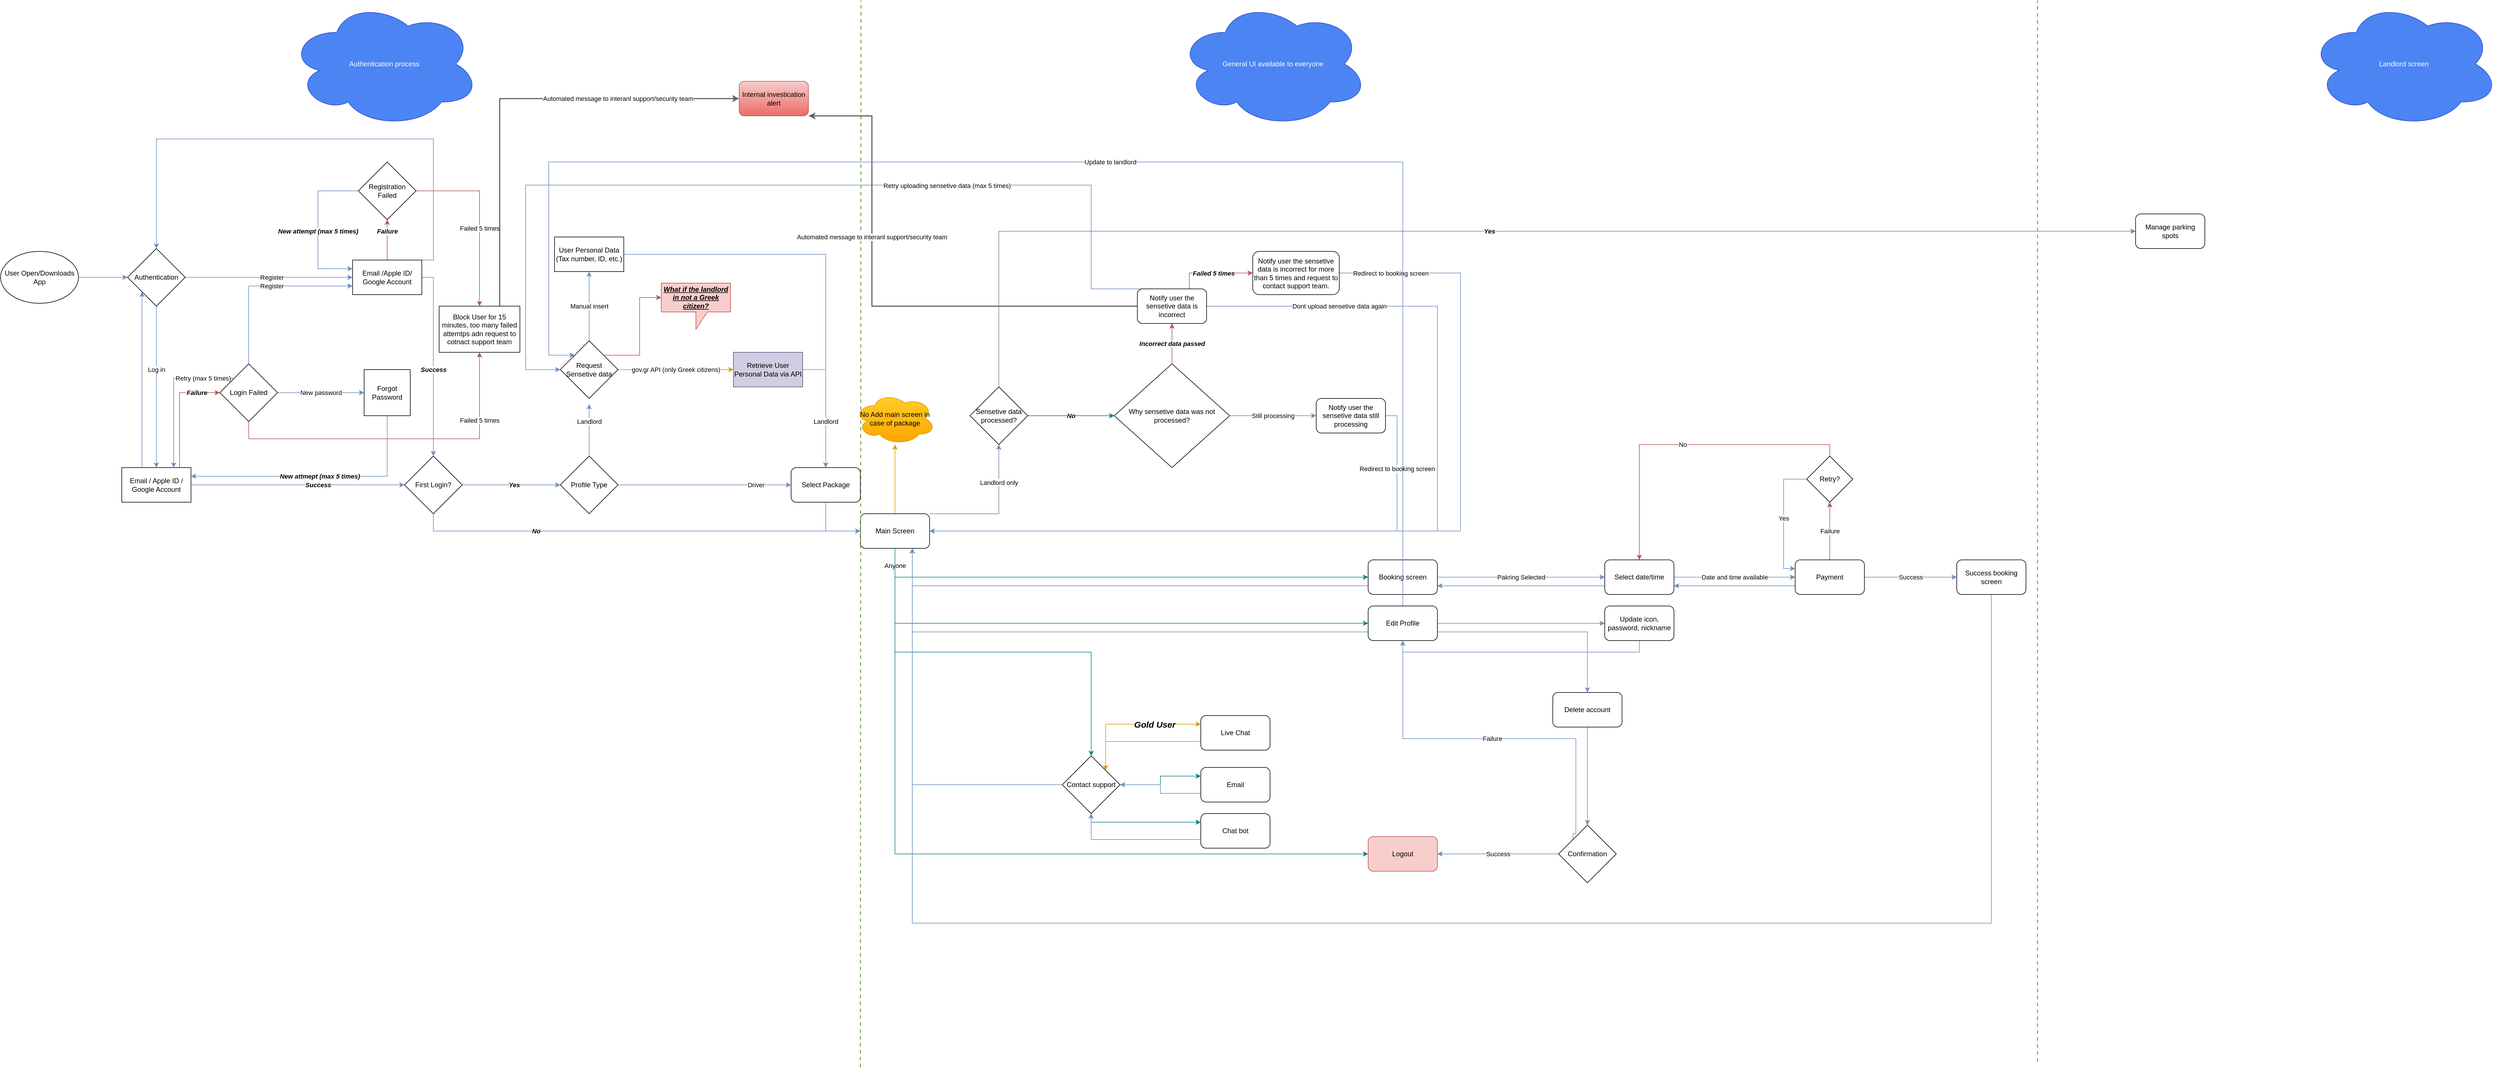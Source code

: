 <mxfile version="22.1.11" type="github">
  <diagram name="Page-1" id="9bJNxkyMOJ93Q6BxH3WJ">
    <mxGraphModel dx="3771" dy="3173" grid="1" gridSize="10" guides="1" tooltips="1" connect="1" arrows="1" fold="1" page="1" pageScale="1" pageWidth="850" pageHeight="1100" math="0" shadow="0">
      <root>
        <mxCell id="0" />
        <mxCell id="1" parent="0" />
        <mxCell id="6mcMAS29XMhxtGxJj1oq-6" value="" style="edgeStyle=orthogonalEdgeStyle;rounded=0;orthogonalLoop=1;jettySize=auto;html=1;fillColor=#dae8fc;strokeColor=#6c8ebf;" edge="1" parent="1" source="6mcMAS29XMhxtGxJj1oq-1" target="6mcMAS29XMhxtGxJj1oq-5">
          <mxGeometry relative="1" as="geometry" />
        </mxCell>
        <mxCell id="6mcMAS29XMhxtGxJj1oq-1" value="User Open/Downloads App" style="ellipse;whiteSpace=wrap;html=1;" vertex="1" parent="1">
          <mxGeometry x="10" y="435" width="135" height="90" as="geometry" />
        </mxCell>
        <mxCell id="6mcMAS29XMhxtGxJj1oq-61" value="Landlord only" style="edgeStyle=orthogonalEdgeStyle;rounded=0;orthogonalLoop=1;jettySize=auto;html=1;exitX=1;exitY=0;exitDx=0;exitDy=0;entryX=0.5;entryY=1;entryDx=0;entryDy=0;fillColor=#e1d5e7;strokeColor=#9673a6;" edge="1" parent="1" source="6mcMAS29XMhxtGxJj1oq-3" target="6mcMAS29XMhxtGxJj1oq-62">
          <mxGeometry x="0.451" relative="1" as="geometry">
            <Array as="points">
              <mxPoint x="1740" y="890" />
            </Array>
            <mxPoint as="offset" />
          </mxGeometry>
        </mxCell>
        <mxCell id="6mcMAS29XMhxtGxJj1oq-93" style="edgeStyle=orthogonalEdgeStyle;rounded=0;orthogonalLoop=1;jettySize=auto;html=1;exitX=0.5;exitY=1;exitDx=0;exitDy=0;entryX=0;entryY=0.5;entryDx=0;entryDy=0;fillColor=#b0e3e6;strokeColor=#0e8088;" edge="1" parent="1" source="6mcMAS29XMhxtGxJj1oq-3" target="6mcMAS29XMhxtGxJj1oq-91">
          <mxGeometry relative="1" as="geometry" />
        </mxCell>
        <mxCell id="6mcMAS29XMhxtGxJj1oq-94" style="edgeStyle=orthogonalEdgeStyle;rounded=0;orthogonalLoop=1;jettySize=auto;html=1;exitX=0.5;exitY=1;exitDx=0;exitDy=0;entryX=0;entryY=0.5;entryDx=0;entryDy=0;fillColor=#b0e3e6;strokeColor=#0e8088;" edge="1" parent="1" source="6mcMAS29XMhxtGxJj1oq-3" target="6mcMAS29XMhxtGxJj1oq-90">
          <mxGeometry relative="1" as="geometry" />
        </mxCell>
        <mxCell id="6mcMAS29XMhxtGxJj1oq-95" value="Anyone" style="edgeStyle=orthogonalEdgeStyle;rounded=0;orthogonalLoop=1;jettySize=auto;html=1;exitX=0.5;exitY=1;exitDx=0;exitDy=0;entryX=0;entryY=0.5;entryDx=0;entryDy=0;fillColor=#b0e3e6;strokeColor=#0e8088;" edge="1" parent="1" source="6mcMAS29XMhxtGxJj1oq-3" target="6mcMAS29XMhxtGxJj1oq-92">
          <mxGeometry x="-0.956" relative="1" as="geometry">
            <mxPoint as="offset" />
          </mxGeometry>
        </mxCell>
        <mxCell id="6mcMAS29XMhxtGxJj1oq-131" style="edgeStyle=orthogonalEdgeStyle;rounded=0;orthogonalLoop=1;jettySize=auto;html=1;exitX=0.5;exitY=1;exitDx=0;exitDy=0;entryX=0.5;entryY=0;entryDx=0;entryDy=0;fillColor=#b0e3e6;strokeColor=#0e8088;" edge="1" parent="1" source="6mcMAS29XMhxtGxJj1oq-3" target="6mcMAS29XMhxtGxJj1oq-133">
          <mxGeometry relative="1" as="geometry">
            <mxPoint x="2240" y="1335" as="targetPoint" />
          </mxGeometry>
        </mxCell>
        <mxCell id="6mcMAS29XMhxtGxJj1oq-153" value="" style="edgeStyle=orthogonalEdgeStyle;rounded=0;orthogonalLoop=1;jettySize=auto;html=1;fillColor=#ffcd28;gradientColor=#ffa500;strokeColor=#d79b00;" edge="1" parent="1" source="6mcMAS29XMhxtGxJj1oq-3" target="6mcMAS29XMhxtGxJj1oq-152">
          <mxGeometry relative="1" as="geometry" />
        </mxCell>
        <mxCell id="6mcMAS29XMhxtGxJj1oq-3" value="Main Screen" style="rounded=1;whiteSpace=wrap;html=1;" vertex="1" parent="1">
          <mxGeometry x="1500" y="890" width="120" height="60" as="geometry" />
        </mxCell>
        <mxCell id="6mcMAS29XMhxtGxJj1oq-8" value="Register" style="edgeStyle=orthogonalEdgeStyle;rounded=0;orthogonalLoop=1;jettySize=auto;html=1;fillColor=#dae8fc;strokeColor=#6c8ebf;" edge="1" parent="1" source="6mcMAS29XMhxtGxJj1oq-5" target="6mcMAS29XMhxtGxJj1oq-7">
          <mxGeometry x="0.035" relative="1" as="geometry">
            <mxPoint as="offset" />
          </mxGeometry>
        </mxCell>
        <mxCell id="6mcMAS29XMhxtGxJj1oq-10" value="Log in" style="edgeStyle=orthogonalEdgeStyle;rounded=0;orthogonalLoop=1;jettySize=auto;html=1;fillColor=#dae8fc;strokeColor=#6c8ebf;" edge="1" parent="1" source="6mcMAS29XMhxtGxJj1oq-5" target="6mcMAS29XMhxtGxJj1oq-9">
          <mxGeometry x="-0.214" relative="1" as="geometry">
            <mxPoint as="offset" />
          </mxGeometry>
        </mxCell>
        <mxCell id="6mcMAS29XMhxtGxJj1oq-5" value="Authentication" style="rhombus;whiteSpace=wrap;html=1;" vertex="1" parent="1">
          <mxGeometry x="230" y="430" width="100" height="100" as="geometry" />
        </mxCell>
        <mxCell id="6mcMAS29XMhxtGxJj1oq-19" value="Failure" style="edgeStyle=orthogonalEdgeStyle;rounded=0;orthogonalLoop=1;jettySize=auto;html=1;fillColor=#f8cecc;strokeColor=#b85450;fontStyle=3" edge="1" parent="1" source="6mcMAS29XMhxtGxJj1oq-7" target="6mcMAS29XMhxtGxJj1oq-18">
          <mxGeometry x="0.429" relative="1" as="geometry">
            <Array as="points">
              <mxPoint x="680" y="400" />
              <mxPoint x="680" y="400" />
            </Array>
            <mxPoint as="offset" />
          </mxGeometry>
        </mxCell>
        <mxCell id="6mcMAS29XMhxtGxJj1oq-35" value="Success" style="edgeStyle=orthogonalEdgeStyle;rounded=0;orthogonalLoop=1;jettySize=auto;html=1;exitX=1;exitY=0.5;exitDx=0;exitDy=0;entryX=0.5;entryY=0;entryDx=0;entryDy=0;fillColor=#dae8fc;strokeColor=#6c8ebf;fontStyle=3" edge="1" parent="1" source="6mcMAS29XMhxtGxJj1oq-7" target="6mcMAS29XMhxtGxJj1oq-34">
          <mxGeometry x="0.091" relative="1" as="geometry">
            <mxPoint as="offset" />
          </mxGeometry>
        </mxCell>
        <mxCell id="6mcMAS29XMhxtGxJj1oq-109" style="edgeStyle=orthogonalEdgeStyle;rounded=0;orthogonalLoop=1;jettySize=auto;html=1;exitX=0;exitY=0;exitDx=0;exitDy=0;entryX=0.5;entryY=0;entryDx=0;entryDy=0;fillColor=#dae8fc;strokeColor=#6c8ebf;" edge="1" parent="1" source="6mcMAS29XMhxtGxJj1oq-7" target="6mcMAS29XMhxtGxJj1oq-5">
          <mxGeometry relative="1" as="geometry">
            <Array as="points">
              <mxPoint x="760" y="450" />
              <mxPoint x="760" y="240" />
              <mxPoint x="280" y="240" />
            </Array>
          </mxGeometry>
        </mxCell>
        <mxCell id="6mcMAS29XMhxtGxJj1oq-7" value="Email /Apple ID/ Google Account" style="whiteSpace=wrap;html=1;" vertex="1" parent="1">
          <mxGeometry x="620" y="450" width="120" height="60" as="geometry" />
        </mxCell>
        <mxCell id="6mcMAS29XMhxtGxJj1oq-20" value="Failure" style="edgeStyle=orthogonalEdgeStyle;rounded=0;orthogonalLoop=1;jettySize=auto;html=1;exitX=0.75;exitY=0;exitDx=0;exitDy=0;entryX=0;entryY=0.5;entryDx=0;entryDy=0;fillColor=#f8cecc;strokeColor=#b85450;fontStyle=3" edge="1" parent="1" source="6mcMAS29XMhxtGxJj1oq-9" target="6mcMAS29XMhxtGxJj1oq-17">
          <mxGeometry x="0.619" relative="1" as="geometry">
            <Array as="points">
              <mxPoint x="320" y="810" />
              <mxPoint x="320" y="680" />
            </Array>
            <mxPoint as="offset" />
          </mxGeometry>
        </mxCell>
        <mxCell id="6mcMAS29XMhxtGxJj1oq-36" value="Success" style="edgeStyle=orthogonalEdgeStyle;rounded=0;orthogonalLoop=1;jettySize=auto;html=1;exitX=1;exitY=0.5;exitDx=0;exitDy=0;entryX=0;entryY=0.5;entryDx=0;entryDy=0;fillColor=#dae8fc;strokeColor=#6c8ebf;fontStyle=3" edge="1" parent="1" source="6mcMAS29XMhxtGxJj1oq-9" target="6mcMAS29XMhxtGxJj1oq-34">
          <mxGeometry x="0.189" relative="1" as="geometry">
            <mxPoint as="offset" />
          </mxGeometry>
        </mxCell>
        <mxCell id="6mcMAS29XMhxtGxJj1oq-110" style="edgeStyle=orthogonalEdgeStyle;rounded=0;orthogonalLoop=1;jettySize=auto;html=1;exitX=0;exitY=0;exitDx=0;exitDy=0;entryX=0;entryY=1;entryDx=0;entryDy=0;fillColor=#dae8fc;strokeColor=#6c8ebf;" edge="1" parent="1" source="6mcMAS29XMhxtGxJj1oq-9" target="6mcMAS29XMhxtGxJj1oq-5">
          <mxGeometry relative="1" as="geometry">
            <Array as="points">
              <mxPoint x="255" y="810" />
            </Array>
          </mxGeometry>
        </mxCell>
        <mxCell id="6mcMAS29XMhxtGxJj1oq-9" value="Email / Apple ID / Google Account" style="whiteSpace=wrap;html=1;" vertex="1" parent="1">
          <mxGeometry x="220" y="810" width="120" height="60" as="geometry" />
        </mxCell>
        <mxCell id="6mcMAS29XMhxtGxJj1oq-24" value="New attmept (max 5 times)" style="edgeStyle=orthogonalEdgeStyle;rounded=0;orthogonalLoop=1;jettySize=auto;html=1;exitX=0.5;exitY=1;exitDx=0;exitDy=0;entryX=1;entryY=0.25;entryDx=0;entryDy=0;fillColor=#dae8fc;strokeColor=#6c8ebf;fontStyle=3" edge="1" parent="1" source="6mcMAS29XMhxtGxJj1oq-13" target="6mcMAS29XMhxtGxJj1oq-9">
          <mxGeometry relative="1" as="geometry" />
        </mxCell>
        <mxCell id="6mcMAS29XMhxtGxJj1oq-13" value="Forgot Password" style="whiteSpace=wrap;html=1;aspect=fixed;" vertex="1" parent="1">
          <mxGeometry x="640" y="640" width="80" height="80" as="geometry" />
        </mxCell>
        <mxCell id="6mcMAS29XMhxtGxJj1oq-21" value="New password" style="edgeStyle=orthogonalEdgeStyle;rounded=0;orthogonalLoop=1;jettySize=auto;html=1;fillColor=#dae8fc;strokeColor=#6c8ebf;" edge="1" parent="1" source="6mcMAS29XMhxtGxJj1oq-17" target="6mcMAS29XMhxtGxJj1oq-13">
          <mxGeometry relative="1" as="geometry" />
        </mxCell>
        <mxCell id="6mcMAS29XMhxtGxJj1oq-28" value="Failed 5 times" style="edgeStyle=orthogonalEdgeStyle;rounded=0;orthogonalLoop=1;jettySize=auto;html=1;exitX=0.5;exitY=1;exitDx=0;exitDy=0;fillColor=#f8cecc;strokeColor=#b85450;entryX=0.5;entryY=1;entryDx=0;entryDy=0;" edge="1" parent="1" source="6mcMAS29XMhxtGxJj1oq-17" target="6mcMAS29XMhxtGxJj1oq-27">
          <mxGeometry x="0.593" relative="1" as="geometry">
            <Array as="points">
              <mxPoint x="440" y="760" />
              <mxPoint x="840" y="760" />
            </Array>
            <mxPoint as="offset" />
          </mxGeometry>
        </mxCell>
        <mxCell id="6mcMAS29XMhxtGxJj1oq-30" value="Register" style="edgeStyle=orthogonalEdgeStyle;rounded=0;orthogonalLoop=1;jettySize=auto;html=1;exitX=0.5;exitY=0;exitDx=0;exitDy=0;entryX=0;entryY=0.75;entryDx=0;entryDy=0;fillColor=#dae8fc;strokeColor=#6c8ebf;" edge="1" parent="1" source="6mcMAS29XMhxtGxJj1oq-17" target="6mcMAS29XMhxtGxJj1oq-7">
          <mxGeometry x="0.111" relative="1" as="geometry">
            <mxPoint as="offset" />
          </mxGeometry>
        </mxCell>
        <mxCell id="6mcMAS29XMhxtGxJj1oq-111" value="Retry (max 5 times)" style="edgeStyle=orthogonalEdgeStyle;rounded=0;orthogonalLoop=1;jettySize=auto;html=1;exitX=0;exitY=0;exitDx=0;exitDy=0;entryX=0.75;entryY=0;entryDx=0;entryDy=0;fillColor=#dae8fc;strokeColor=#6c8ebf;" edge="1" parent="1" source="6mcMAS29XMhxtGxJj1oq-17" target="6mcMAS29XMhxtGxJj1oq-9">
          <mxGeometry x="-0.577" relative="1" as="geometry">
            <mxPoint x="1" as="offset" />
          </mxGeometry>
        </mxCell>
        <mxCell id="6mcMAS29XMhxtGxJj1oq-17" value="Login Failed" style="rhombus;whiteSpace=wrap;html=1;" vertex="1" parent="1">
          <mxGeometry x="390" y="630" width="100" height="100" as="geometry" />
        </mxCell>
        <mxCell id="6mcMAS29XMhxtGxJj1oq-26" value="New attempt (max 5 times)" style="edgeStyle=orthogonalEdgeStyle;rounded=0;orthogonalLoop=1;jettySize=auto;html=1;exitX=0;exitY=0.5;exitDx=0;exitDy=0;entryX=0;entryY=0.25;entryDx=0;entryDy=0;fillColor=#dae8fc;strokeColor=#6c8ebf;fontStyle=3" edge="1" parent="1" source="6mcMAS29XMhxtGxJj1oq-18" target="6mcMAS29XMhxtGxJj1oq-7">
          <mxGeometry x="0.057" relative="1" as="geometry">
            <Array as="points">
              <mxPoint x="560" y="330" />
              <mxPoint x="560" y="465" />
            </Array>
            <mxPoint as="offset" />
          </mxGeometry>
        </mxCell>
        <mxCell id="6mcMAS29XMhxtGxJj1oq-29" value="Failed 5 times" style="edgeStyle=orthogonalEdgeStyle;rounded=0;orthogonalLoop=1;jettySize=auto;html=1;exitX=1;exitY=0.5;exitDx=0;exitDy=0;fillColor=#f8cecc;strokeColor=#b85450;" edge="1" parent="1" source="6mcMAS29XMhxtGxJj1oq-18" target="6mcMAS29XMhxtGxJj1oq-27">
          <mxGeometry x="0.125" relative="1" as="geometry">
            <mxPoint as="offset" />
          </mxGeometry>
        </mxCell>
        <mxCell id="6mcMAS29XMhxtGxJj1oq-18" value="Registration Failed" style="rhombus;whiteSpace=wrap;html=1;" vertex="1" parent="1">
          <mxGeometry x="630" y="280" width="100" height="100" as="geometry" />
        </mxCell>
        <mxCell id="6mcMAS29XMhxtGxJj1oq-87" value="Automated message to interanl support/security team" style="edgeStyle=orthogonalEdgeStyle;rounded=0;orthogonalLoop=1;jettySize=auto;html=1;exitX=0.75;exitY=0;exitDx=0;exitDy=0;entryX=0;entryY=0.5;entryDx=0;entryDy=0;strokeWidth=2;fillColor=#f5f5f5;gradientColor=#b3b3b3;strokeColor=#666666;" edge="1" parent="1" source="6mcMAS29XMhxtGxJj1oq-27" target="6mcMAS29XMhxtGxJj1oq-85">
          <mxGeometry x="0.458" relative="1" as="geometry">
            <mxPoint as="offset" />
          </mxGeometry>
        </mxCell>
        <mxCell id="6mcMAS29XMhxtGxJj1oq-27" value="Block User for 15 minutes, too many failed attemtps adn request to cotnact support team" style="rounded=0;whiteSpace=wrap;html=1;" vertex="1" parent="1">
          <mxGeometry x="770" y="530" width="140" height="80" as="geometry" />
        </mxCell>
        <mxCell id="6mcMAS29XMhxtGxJj1oq-37" value="Yes" style="edgeStyle=orthogonalEdgeStyle;rounded=0;orthogonalLoop=1;jettySize=auto;html=1;exitX=1;exitY=0.5;exitDx=0;exitDy=0;entryX=0;entryY=0.5;entryDx=0;entryDy=0;fontStyle=3;fillColor=#dae8fc;strokeColor=#6c8ebf;" edge="1" parent="1" source="6mcMAS29XMhxtGxJj1oq-34" target="6mcMAS29XMhxtGxJj1oq-43">
          <mxGeometry x="0.056" relative="1" as="geometry">
            <mxPoint x="980" y="840" as="targetPoint" />
            <mxPoint as="offset" />
          </mxGeometry>
        </mxCell>
        <mxCell id="6mcMAS29XMhxtGxJj1oq-38" value="No" style="edgeStyle=orthogonalEdgeStyle;rounded=0;orthogonalLoop=1;jettySize=auto;html=1;exitX=0.5;exitY=1;exitDx=0;exitDy=0;entryX=0;entryY=0.5;entryDx=0;entryDy=0;fontStyle=3;fillColor=#dae8fc;strokeColor=#6c8ebf;" edge="1" parent="1" source="6mcMAS29XMhxtGxJj1oq-34" target="6mcMAS29XMhxtGxJj1oq-3">
          <mxGeometry x="-0.46" relative="1" as="geometry">
            <mxPoint as="offset" />
          </mxGeometry>
        </mxCell>
        <mxCell id="6mcMAS29XMhxtGxJj1oq-34" value="First Login?" style="rhombus;whiteSpace=wrap;html=1;" vertex="1" parent="1">
          <mxGeometry x="710" y="790" width="100" height="100" as="geometry" />
        </mxCell>
        <mxCell id="6mcMAS29XMhxtGxJj1oq-40" value="" style="endArrow=none;html=1;rounded=0;strokeWidth=2;dashed=1;fillColor=#d5e8d4;strokeColor=#82b366;" edge="1" parent="1">
          <mxGeometry width="50" height="50" relative="1" as="geometry">
            <mxPoint x="1500" y="1850" as="sourcePoint" />
            <mxPoint x="1501" as="targetPoint" />
          </mxGeometry>
        </mxCell>
        <mxCell id="6mcMAS29XMhxtGxJj1oq-45" value="Driver" style="edgeStyle=orthogonalEdgeStyle;rounded=0;orthogonalLoop=1;jettySize=auto;html=1;exitX=1;exitY=0.5;exitDx=0;exitDy=0;entryX=0;entryY=0.5;entryDx=0;entryDy=0;fillColor=#dae8fc;strokeColor=#6c8ebf;" edge="1" parent="1" source="6mcMAS29XMhxtGxJj1oq-43" target="6mcMAS29XMhxtGxJj1oq-148">
          <mxGeometry x="0.591" relative="1" as="geometry">
            <mxPoint x="1180" y="840" as="targetPoint" />
            <mxPoint as="offset" />
          </mxGeometry>
        </mxCell>
        <mxCell id="6mcMAS29XMhxtGxJj1oq-47" value="Landlord" style="edgeStyle=orthogonalEdgeStyle;rounded=0;orthogonalLoop=1;jettySize=auto;html=1;fillColor=#dae8fc;strokeColor=#6c8ebf;" edge="1" parent="1">
          <mxGeometry x="0.333" relative="1" as="geometry">
            <mxPoint x="1030" y="790" as="sourcePoint" />
            <mxPoint x="1030" y="700" as="targetPoint" />
            <Array as="points">
              <mxPoint x="1030" y="720" />
              <mxPoint x="1030" y="720" />
            </Array>
            <mxPoint as="offset" />
          </mxGeometry>
        </mxCell>
        <mxCell id="6mcMAS29XMhxtGxJj1oq-43" value="Profile Type" style="rhombus;whiteSpace=wrap;html=1;" vertex="1" parent="1">
          <mxGeometry x="980" y="790" width="100" height="100" as="geometry" />
        </mxCell>
        <mxCell id="6mcMAS29XMhxtGxJj1oq-44" value="User Personal Data (Tax number, ID, etc.)" style="rounded=0;whiteSpace=wrap;html=1;" vertex="1" parent="1">
          <mxGeometry x="970" y="410" width="120" height="60" as="geometry" />
        </mxCell>
        <mxCell id="6mcMAS29XMhxtGxJj1oq-49" value="Manual insert" style="edgeStyle=orthogonalEdgeStyle;rounded=0;orthogonalLoop=1;jettySize=auto;html=1;fillColor=#dae8fc;strokeColor=#6c8ebf;" edge="1" parent="1" source="6mcMAS29XMhxtGxJj1oq-48" target="6mcMAS29XMhxtGxJj1oq-44">
          <mxGeometry relative="1" as="geometry" />
        </mxCell>
        <mxCell id="6mcMAS29XMhxtGxJj1oq-51" value="gov.gr API (only Greek citizens)" style="edgeStyle=orthogonalEdgeStyle;rounded=0;orthogonalLoop=1;jettySize=auto;html=1;fillColor=#ffe6cc;strokeColor=#d79b00;" edge="1" parent="1" source="6mcMAS29XMhxtGxJj1oq-48" target="6mcMAS29XMhxtGxJj1oq-50">
          <mxGeometry relative="1" as="geometry" />
        </mxCell>
        <mxCell id="6mcMAS29XMhxtGxJj1oq-48" value="Request Sensetive data" style="rhombus;whiteSpace=wrap;html=1;" vertex="1" parent="1">
          <mxGeometry x="980" y="590" width="100" height="100" as="geometry" />
        </mxCell>
        <mxCell id="6mcMAS29XMhxtGxJj1oq-52" value="Landlord" style="edgeStyle=orthogonalEdgeStyle;rounded=0;orthogonalLoop=1;jettySize=auto;html=1;exitX=1;exitY=0.5;exitDx=0;exitDy=0;entryX=0.5;entryY=0;entryDx=0;entryDy=0;fillColor=#ffe6cc;strokeColor=#d79b00;" edge="1" parent="1" source="6mcMAS29XMhxtGxJj1oq-50" target="6mcMAS29XMhxtGxJj1oq-148">
          <mxGeometry x="0.238" relative="1" as="geometry">
            <mxPoint as="offset" />
          </mxGeometry>
        </mxCell>
        <mxCell id="6mcMAS29XMhxtGxJj1oq-53" value="Landlord" style="edgeStyle=orthogonalEdgeStyle;rounded=0;orthogonalLoop=1;jettySize=auto;html=1;exitX=1;exitY=0.5;exitDx=0;exitDy=0;fillColor=#dae8fc;strokeColor=#6c8ebf;entryX=0.5;entryY=0;entryDx=0;entryDy=0;" edge="1" parent="1" source="6mcMAS29XMhxtGxJj1oq-44" target="6mcMAS29XMhxtGxJj1oq-148">
          <mxGeometry x="0.778" relative="1" as="geometry">
            <mxPoint x="1460" y="890" as="targetPoint" />
            <Array as="points">
              <mxPoint x="1440" y="440" />
            </Array>
            <mxPoint as="offset" />
          </mxGeometry>
        </mxCell>
        <mxCell id="6mcMAS29XMhxtGxJj1oq-54" value="Authentication process" style="ellipse;shape=cloud;whiteSpace=wrap;html=1;fillColor=#0050ef;strokeColor=#001DBC;fontColor=#ffffff;gradientColor=none;opacity=70;" vertex="1" parent="1">
          <mxGeometry x="510" width="330" height="220" as="geometry" />
        </mxCell>
        <mxCell id="6mcMAS29XMhxtGxJj1oq-55" value="General UI available to everyone" style="ellipse;shape=cloud;whiteSpace=wrap;html=1;fillColor=#0050ef;strokeColor=#001DBC;fontColor=#ffffff;gradientColor=none;opacity=70;" vertex="1" parent="1">
          <mxGeometry x="2050" width="330" height="220" as="geometry" />
        </mxCell>
        <mxCell id="6mcMAS29XMhxtGxJj1oq-56" value="What if the landlord in not a Greek citizen?" style="shape=callout;whiteSpace=wrap;html=1;perimeter=calloutPerimeter;fillColor=#f8cecc;strokeColor=#b85450;fontStyle=7" vertex="1" parent="1">
          <mxGeometry x="1155" y="490" width="120" height="80" as="geometry" />
        </mxCell>
        <mxCell id="6mcMAS29XMhxtGxJj1oq-57" style="edgeStyle=orthogonalEdgeStyle;rounded=0;orthogonalLoop=1;jettySize=auto;html=1;exitX=1;exitY=0;exitDx=0;exitDy=0;entryX=0;entryY=0;entryDx=0;entryDy=25;entryPerimeter=0;fillColor=#f8cecc;strokeColor=#b85450;" edge="1" parent="1" source="6mcMAS29XMhxtGxJj1oq-48" target="6mcMAS29XMhxtGxJj1oq-56">
          <mxGeometry relative="1" as="geometry" />
        </mxCell>
        <mxCell id="6mcMAS29XMhxtGxJj1oq-58" value="Manage parking spots" style="rounded=1;whiteSpace=wrap;html=1;" vertex="1" parent="1">
          <mxGeometry x="3710" y="370" width="120" height="60" as="geometry" />
        </mxCell>
        <mxCell id="6mcMAS29XMhxtGxJj1oq-63" value="Yes" style="edgeStyle=orthogonalEdgeStyle;rounded=0;orthogonalLoop=1;jettySize=auto;html=1;entryX=0;entryY=0.5;entryDx=0;entryDy=0;fontStyle=3;fillColor=#e1d5e7;strokeColor=#9673a6;exitX=0.5;exitY=0;exitDx=0;exitDy=0;" edge="1" parent="1" source="6mcMAS29XMhxtGxJj1oq-62" target="6mcMAS29XMhxtGxJj1oq-58">
          <mxGeometry relative="1" as="geometry" />
        </mxCell>
        <mxCell id="6mcMAS29XMhxtGxJj1oq-64" value="No" style="edgeStyle=orthogonalEdgeStyle;rounded=0;orthogonalLoop=1;jettySize=auto;html=1;exitX=1;exitY=0.5;exitDx=0;exitDy=0;entryX=0;entryY=0.5;entryDx=0;entryDy=0;fontStyle=3;fillColor=#b1ddf0;strokeColor=#10739e;" edge="1" parent="1" source="6mcMAS29XMhxtGxJj1oq-62" target="6mcMAS29XMhxtGxJj1oq-68">
          <mxGeometry relative="1" as="geometry">
            <mxPoint x="1950.0" y="720.18" as="targetPoint" />
          </mxGeometry>
        </mxCell>
        <mxCell id="6mcMAS29XMhxtGxJj1oq-62" value="Sensetive data processed?" style="rhombus;whiteSpace=wrap;html=1;" vertex="1" parent="1">
          <mxGeometry x="1690" y="670" width="100" height="100" as="geometry" />
        </mxCell>
        <mxCell id="6mcMAS29XMhxtGxJj1oq-80" value="Redirect to booking screen" style="edgeStyle=orthogonalEdgeStyle;rounded=0;orthogonalLoop=1;jettySize=auto;html=1;exitX=1;exitY=0.5;exitDx=0;exitDy=0;fillColor=#dae8fc;strokeColor=#6c8ebf;" edge="1" parent="1" source="6mcMAS29XMhxtGxJj1oq-66">
          <mxGeometry x="-0.783" relative="1" as="geometry">
            <mxPoint x="1620" y="920" as="targetPoint" />
            <Array as="points">
              <mxPoint x="2430" y="720" />
              <mxPoint x="2430" y="920" />
              <mxPoint x="1620" y="920" />
            </Array>
            <mxPoint as="offset" />
          </mxGeometry>
        </mxCell>
        <mxCell id="6mcMAS29XMhxtGxJj1oq-66" value="Notify user the sensetive data still processing" style="rounded=1;whiteSpace=wrap;html=1;" vertex="1" parent="1">
          <mxGeometry x="2290" y="690" width="120" height="60" as="geometry" />
        </mxCell>
        <mxCell id="6mcMAS29XMhxtGxJj1oq-69" value="Still processing" style="edgeStyle=orthogonalEdgeStyle;rounded=0;orthogonalLoop=1;jettySize=auto;html=1;exitX=1;exitY=0.5;exitDx=0;exitDy=0;entryX=0;entryY=0.5;entryDx=0;entryDy=0;fillColor=#dae8fc;strokeColor=#6c8ebf;" edge="1" parent="1" source="6mcMAS29XMhxtGxJj1oq-68" target="6mcMAS29XMhxtGxJj1oq-66">
          <mxGeometry relative="1" as="geometry" />
        </mxCell>
        <mxCell id="6mcMAS29XMhxtGxJj1oq-71" value="Incorrect data passed" style="edgeStyle=orthogonalEdgeStyle;rounded=0;orthogonalLoop=1;jettySize=auto;html=1;fontStyle=3;fillColor=#f8cecc;strokeColor=#b85450;" edge="1" parent="1" source="6mcMAS29XMhxtGxJj1oq-68" target="6mcMAS29XMhxtGxJj1oq-70">
          <mxGeometry relative="1" as="geometry" />
        </mxCell>
        <mxCell id="6mcMAS29XMhxtGxJj1oq-68" value="Why sensetive data was not processed?" style="rhombus;whiteSpace=wrap;html=1;" vertex="1" parent="1">
          <mxGeometry x="1940" y="630" width="200" height="180" as="geometry" />
        </mxCell>
        <mxCell id="6mcMAS29XMhxtGxJj1oq-73" style="edgeStyle=orthogonalEdgeStyle;rounded=0;orthogonalLoop=1;jettySize=auto;html=1;exitX=0.5;exitY=0;exitDx=0;exitDy=0;entryX=0;entryY=0.5;entryDx=0;entryDy=0;fontStyle=3;fillColor=#dae8fc;strokeColor=#6c8ebf;" edge="1" parent="1" source="6mcMAS29XMhxtGxJj1oq-70" target="6mcMAS29XMhxtGxJj1oq-48">
          <mxGeometry relative="1" as="geometry">
            <Array as="points">
              <mxPoint x="1900" y="320" />
              <mxPoint x="920" y="320" />
              <mxPoint x="920" y="640" />
            </Array>
          </mxGeometry>
        </mxCell>
        <mxCell id="6mcMAS29XMhxtGxJj1oq-74" value="Retry uploading sensetive data (max 5 times)" style="edgeLabel;html=1;align=center;verticalAlign=middle;resizable=0;points=[];" vertex="1" connectable="0" parent="6mcMAS29XMhxtGxJj1oq-73">
          <mxGeometry x="-0.149" y="1" relative="1" as="geometry">
            <mxPoint x="145" as="offset" />
          </mxGeometry>
        </mxCell>
        <mxCell id="6mcMAS29XMhxtGxJj1oq-76" value="Failed 5 times" style="edgeStyle=orthogonalEdgeStyle;rounded=0;orthogonalLoop=1;jettySize=auto;html=1;exitX=0.75;exitY=0;exitDx=0;exitDy=0;entryX=0;entryY=0.5;entryDx=0;entryDy=0;fontStyle=3;fillColor=#f8cecc;strokeColor=#b85450;" edge="1" parent="1" source="6mcMAS29XMhxtGxJj1oq-70" target="6mcMAS29XMhxtGxJj1oq-75">
          <mxGeometry relative="1" as="geometry" />
        </mxCell>
        <mxCell id="6mcMAS29XMhxtGxJj1oq-81" style="edgeStyle=orthogonalEdgeStyle;rounded=0;orthogonalLoop=1;jettySize=auto;html=1;exitX=1;exitY=0.5;exitDx=0;exitDy=0;entryX=1;entryY=0.5;entryDx=0;entryDy=0;fillColor=#dae8fc;strokeColor=#6c8ebf;" edge="1" parent="1" source="6mcMAS29XMhxtGxJj1oq-70" target="6mcMAS29XMhxtGxJj1oq-3">
          <mxGeometry relative="1" as="geometry">
            <Array as="points">
              <mxPoint x="2500" y="530" />
              <mxPoint x="2500" y="920" />
            </Array>
          </mxGeometry>
        </mxCell>
        <mxCell id="6mcMAS29XMhxtGxJj1oq-82" value="Dont upload sensetive data again" style="edgeLabel;html=1;align=center;verticalAlign=middle;resizable=0;points=[];" vertex="1" connectable="0" parent="6mcMAS29XMhxtGxJj1oq-81">
          <mxGeometry x="-0.727" y="-5" relative="1" as="geometry">
            <mxPoint x="2" y="-5" as="offset" />
          </mxGeometry>
        </mxCell>
        <mxCell id="6mcMAS29XMhxtGxJj1oq-84" value="Automated message to interanl support/security team" style="edgeStyle=orthogonalEdgeStyle;rounded=0;orthogonalLoop=1;jettySize=auto;html=1;exitX=0;exitY=0.5;exitDx=0;exitDy=0;entryX=1;entryY=1;entryDx=0;entryDy=0;fillColor=#f5f5f5;gradientColor=#b3b3b3;strokeColor=#666666;strokeWidth=2;" edge="1" parent="1" source="6mcMAS29XMhxtGxJj1oq-70" target="6mcMAS29XMhxtGxJj1oq-85">
          <mxGeometry x="0.289" relative="1" as="geometry">
            <mxPoint x="1310" y="220" as="targetPoint" />
            <Array as="points">
              <mxPoint x="1520" y="530" />
              <mxPoint x="1520" y="200" />
            </Array>
            <mxPoint as="offset" />
          </mxGeometry>
        </mxCell>
        <mxCell id="6mcMAS29XMhxtGxJj1oq-70" value="Notify user the sensetive data is incorrect" style="rounded=1;whiteSpace=wrap;html=1;" vertex="1" parent="1">
          <mxGeometry x="1980" y="500" width="120" height="60" as="geometry" />
        </mxCell>
        <mxCell id="6mcMAS29XMhxtGxJj1oq-83" value="Redirect to booking screen" style="edgeStyle=orthogonalEdgeStyle;rounded=0;orthogonalLoop=1;jettySize=auto;html=1;exitX=1;exitY=0.5;exitDx=0;exitDy=0;fillColor=#dae8fc;strokeColor=#6c8ebf;" edge="1" parent="1" source="6mcMAS29XMhxtGxJj1oq-75">
          <mxGeometry x="-0.887" relative="1" as="geometry">
            <mxPoint x="1620" y="920" as="targetPoint" />
            <Array as="points">
              <mxPoint x="2540" y="473" />
              <mxPoint x="2540" y="920" />
              <mxPoint x="1620" y="920" />
            </Array>
            <mxPoint as="offset" />
          </mxGeometry>
        </mxCell>
        <mxCell id="6mcMAS29XMhxtGxJj1oq-75" value="Notify user the sensetive data is incorrect for more than 5 times and request to contact support team." style="rounded=1;whiteSpace=wrap;html=1;" vertex="1" parent="1">
          <mxGeometry x="2180" y="435" width="150" height="75" as="geometry" />
        </mxCell>
        <mxCell id="6mcMAS29XMhxtGxJj1oq-85" value="Internal investication alert" style="rounded=1;whiteSpace=wrap;html=1;fillColor=#f8cecc;gradientColor=#ea6b66;strokeColor=#b85450;" vertex="1" parent="1">
          <mxGeometry x="1290" y="140" width="120" height="60" as="geometry" />
        </mxCell>
        <mxCell id="6mcMAS29XMhxtGxJj1oq-88" value="" style="endArrow=none;html=1;rounded=0;strokeWidth=2;dashed=1;fillColor=#d5e8d4;strokeColor=#82b366;" edge="1" parent="1">
          <mxGeometry width="50" height="50" relative="1" as="geometry">
            <mxPoint x="3540" y="1840" as="sourcePoint" />
            <mxPoint x="3540" as="targetPoint" />
          </mxGeometry>
        </mxCell>
        <mxCell id="6mcMAS29XMhxtGxJj1oq-89" value="Landlord screen" style="ellipse;shape=cloud;whiteSpace=wrap;html=1;fillColor=#0050ef;strokeColor=#001DBC;fontColor=#ffffff;gradientColor=none;opacity=70;" vertex="1" parent="1">
          <mxGeometry x="4010" width="330" height="220" as="geometry" />
        </mxCell>
        <mxCell id="6mcMAS29XMhxtGxJj1oq-114" value="Pakring Selected" style="edgeStyle=orthogonalEdgeStyle;rounded=0;orthogonalLoop=1;jettySize=auto;html=1;exitX=1;exitY=0.5;exitDx=0;exitDy=0;entryX=0;entryY=0.5;entryDx=0;entryDy=0;fillColor=#dae8fc;strokeColor=#6c8ebf;" edge="1" parent="1" source="6mcMAS29XMhxtGxJj1oq-90" target="6mcMAS29XMhxtGxJj1oq-115">
          <mxGeometry relative="1" as="geometry">
            <mxPoint x="2750" y="1000" as="targetPoint" />
          </mxGeometry>
        </mxCell>
        <mxCell id="6mcMAS29XMhxtGxJj1oq-128" style="edgeStyle=orthogonalEdgeStyle;rounded=0;orthogonalLoop=1;jettySize=auto;html=1;exitX=0;exitY=0.75;exitDx=0;exitDy=0;entryX=0.75;entryY=1;entryDx=0;entryDy=0;fillColor=#dae8fc;strokeColor=#6c8ebf;" edge="1" parent="1" source="6mcMAS29XMhxtGxJj1oq-90" target="6mcMAS29XMhxtGxJj1oq-3">
          <mxGeometry relative="1" as="geometry" />
        </mxCell>
        <mxCell id="6mcMAS29XMhxtGxJj1oq-90" value="Booking screen" style="rounded=1;whiteSpace=wrap;html=1;" vertex="1" parent="1">
          <mxGeometry x="2380" y="970" width="120" height="60" as="geometry" />
        </mxCell>
        <mxCell id="6mcMAS29XMhxtGxJj1oq-96" value="Update to landlord" style="edgeStyle=orthogonalEdgeStyle;rounded=0;orthogonalLoop=1;jettySize=auto;html=1;exitX=1;exitY=0.25;exitDx=0;exitDy=0;entryX=0;entryY=0;entryDx=0;entryDy=0;fillColor=#dae8fc;strokeColor=#6c8ebf;" edge="1" parent="1" source="6mcMAS29XMhxtGxJj1oq-91" target="6mcMAS29XMhxtGxJj1oq-48">
          <mxGeometry relative="1" as="geometry">
            <Array as="points">
              <mxPoint x="2440" y="1065" />
              <mxPoint x="2440" y="280" />
              <mxPoint x="960" y="280" />
              <mxPoint x="960" y="615" />
            </Array>
          </mxGeometry>
        </mxCell>
        <mxCell id="6mcMAS29XMhxtGxJj1oq-100" style="edgeStyle=orthogonalEdgeStyle;rounded=0;orthogonalLoop=1;jettySize=auto;html=1;exitX=1;exitY=0.5;exitDx=0;exitDy=0;entryX=0;entryY=0.5;entryDx=0;entryDy=0;fillColor=#dae8fc;strokeColor=#6c8ebf;" edge="1" parent="1" source="6mcMAS29XMhxtGxJj1oq-91" target="6mcMAS29XMhxtGxJj1oq-97">
          <mxGeometry relative="1" as="geometry" />
        </mxCell>
        <mxCell id="6mcMAS29XMhxtGxJj1oq-101" style="edgeStyle=orthogonalEdgeStyle;rounded=0;orthogonalLoop=1;jettySize=auto;html=1;exitX=1;exitY=0.75;exitDx=0;exitDy=0;entryX=0.5;entryY=0;entryDx=0;entryDy=0;fillColor=#dae8fc;strokeColor=#6c8ebf;" edge="1" parent="1" source="6mcMAS29XMhxtGxJj1oq-91" target="6mcMAS29XMhxtGxJj1oq-99">
          <mxGeometry relative="1" as="geometry" />
        </mxCell>
        <mxCell id="6mcMAS29XMhxtGxJj1oq-108" style="edgeStyle=orthogonalEdgeStyle;rounded=0;orthogonalLoop=1;jettySize=auto;html=1;exitX=0;exitY=0.75;exitDx=0;exitDy=0;entryX=0.75;entryY=1;entryDx=0;entryDy=0;fillColor=#dae8fc;strokeColor=#6c8ebf;" edge="1" parent="1" source="6mcMAS29XMhxtGxJj1oq-91" target="6mcMAS29XMhxtGxJj1oq-3">
          <mxGeometry relative="1" as="geometry" />
        </mxCell>
        <mxCell id="6mcMAS29XMhxtGxJj1oq-91" value="Edit Profile" style="rounded=1;whiteSpace=wrap;html=1;" vertex="1" parent="1">
          <mxGeometry x="2380" y="1050" width="120" height="60" as="geometry" />
        </mxCell>
        <mxCell id="6mcMAS29XMhxtGxJj1oq-92" value="Logout" style="rounded=1;whiteSpace=wrap;html=1;fillColor=#f8cecc;strokeColor=#b85450;" vertex="1" parent="1">
          <mxGeometry x="2380" y="1450" width="120" height="60" as="geometry" />
        </mxCell>
        <mxCell id="6mcMAS29XMhxtGxJj1oq-102" style="edgeStyle=orthogonalEdgeStyle;rounded=0;orthogonalLoop=1;jettySize=auto;html=1;exitX=0.5;exitY=1;exitDx=0;exitDy=0;entryX=0.5;entryY=1;entryDx=0;entryDy=0;fillColor=#dae8fc;strokeColor=#6c8ebf;" edge="1" parent="1" source="6mcMAS29XMhxtGxJj1oq-97" target="6mcMAS29XMhxtGxJj1oq-91">
          <mxGeometry relative="1" as="geometry" />
        </mxCell>
        <mxCell id="6mcMAS29XMhxtGxJj1oq-97" value="Update icon, password, nickname" style="rounded=1;whiteSpace=wrap;html=1;" vertex="1" parent="1">
          <mxGeometry x="2790" y="1050" width="120" height="60" as="geometry" />
        </mxCell>
        <mxCell id="6mcMAS29XMhxtGxJj1oq-106" style="edgeStyle=orthogonalEdgeStyle;rounded=0;orthogonalLoop=1;jettySize=auto;html=1;exitX=0.5;exitY=1;exitDx=0;exitDy=0;entryX=0.5;entryY=0;entryDx=0;entryDy=0;fillColor=#dae8fc;strokeColor=#6c8ebf;" edge="1" parent="1" source="6mcMAS29XMhxtGxJj1oq-99" target="6mcMAS29XMhxtGxJj1oq-104">
          <mxGeometry relative="1" as="geometry" />
        </mxCell>
        <mxCell id="6mcMAS29XMhxtGxJj1oq-99" value="Delete account" style="rounded=1;whiteSpace=wrap;html=1;" vertex="1" parent="1">
          <mxGeometry x="2700" y="1200" width="120" height="60" as="geometry" />
        </mxCell>
        <mxCell id="6mcMAS29XMhxtGxJj1oq-105" value="Success" style="edgeStyle=orthogonalEdgeStyle;rounded=0;orthogonalLoop=1;jettySize=auto;html=1;exitX=0;exitY=0.5;exitDx=0;exitDy=0;entryX=1;entryY=0.5;entryDx=0;entryDy=0;fillColor=#dae8fc;strokeColor=#6c8ebf;" edge="1" parent="1" source="6mcMAS29XMhxtGxJj1oq-104" target="6mcMAS29XMhxtGxJj1oq-92">
          <mxGeometry relative="1" as="geometry" />
        </mxCell>
        <mxCell id="6mcMAS29XMhxtGxJj1oq-107" value="Failure" style="edgeStyle=orthogonalEdgeStyle;rounded=0;orthogonalLoop=1;jettySize=auto;html=1;exitX=0;exitY=0;exitDx=0;exitDy=0;entryX=0.5;entryY=1;entryDx=0;entryDy=0;fillColor=#dae8fc;strokeColor=#6c8ebf;" edge="1" parent="1" source="6mcMAS29XMhxtGxJj1oq-104" target="6mcMAS29XMhxtGxJj1oq-91">
          <mxGeometry relative="1" as="geometry">
            <Array as="points">
              <mxPoint x="2740" y="1445" />
              <mxPoint x="2740" y="1280" />
              <mxPoint x="2440" y="1280" />
            </Array>
          </mxGeometry>
        </mxCell>
        <mxCell id="6mcMAS29XMhxtGxJj1oq-104" value="Confirmation" style="rhombus;whiteSpace=wrap;html=1;" vertex="1" parent="1">
          <mxGeometry x="2710" y="1430" width="100" height="100" as="geometry" />
        </mxCell>
        <mxCell id="6mcMAS29XMhxtGxJj1oq-117" value="Date and time available" style="edgeStyle=orthogonalEdgeStyle;rounded=0;orthogonalLoop=1;jettySize=auto;html=1;exitX=1;exitY=0.5;exitDx=0;exitDy=0;entryX=0;entryY=0.5;entryDx=0;entryDy=0;fillColor=#dae8fc;strokeColor=#6c8ebf;" edge="1" parent="1" source="6mcMAS29XMhxtGxJj1oq-115" target="6mcMAS29XMhxtGxJj1oq-116">
          <mxGeometry relative="1" as="geometry" />
        </mxCell>
        <mxCell id="6mcMAS29XMhxtGxJj1oq-127" style="edgeStyle=orthogonalEdgeStyle;rounded=0;orthogonalLoop=1;jettySize=auto;html=1;exitX=0;exitY=0.75;exitDx=0;exitDy=0;entryX=1;entryY=0.75;entryDx=0;entryDy=0;fillColor=#dae8fc;strokeColor=#6c8ebf;" edge="1" parent="1" source="6mcMAS29XMhxtGxJj1oq-115" target="6mcMAS29XMhxtGxJj1oq-90">
          <mxGeometry relative="1" as="geometry" />
        </mxCell>
        <mxCell id="6mcMAS29XMhxtGxJj1oq-115" value="Select date/time" style="rounded=1;whiteSpace=wrap;html=1;" vertex="1" parent="1">
          <mxGeometry x="2790" y="970" width="120" height="60" as="geometry" />
        </mxCell>
        <mxCell id="6mcMAS29XMhxtGxJj1oq-119" value="Success" style="edgeStyle=orthogonalEdgeStyle;rounded=0;orthogonalLoop=1;jettySize=auto;html=1;exitX=1;exitY=0.5;exitDx=0;exitDy=0;entryX=0;entryY=0.5;entryDx=0;entryDy=0;fillColor=#dae8fc;strokeColor=#6c8ebf;" edge="1" parent="1" source="6mcMAS29XMhxtGxJj1oq-116" target="6mcMAS29XMhxtGxJj1oq-118">
          <mxGeometry relative="1" as="geometry" />
        </mxCell>
        <mxCell id="6mcMAS29XMhxtGxJj1oq-121" value="Failure" style="edgeStyle=orthogonalEdgeStyle;rounded=0;orthogonalLoop=1;jettySize=auto;html=1;exitX=0.5;exitY=0;exitDx=0;exitDy=0;entryX=0.5;entryY=1;entryDx=0;entryDy=0;fillColor=#f8cecc;strokeColor=#b85450;" edge="1" parent="1" source="6mcMAS29XMhxtGxJj1oq-116" target="6mcMAS29XMhxtGxJj1oq-120">
          <mxGeometry relative="1" as="geometry" />
        </mxCell>
        <mxCell id="6mcMAS29XMhxtGxJj1oq-126" style="edgeStyle=orthogonalEdgeStyle;rounded=0;orthogonalLoop=1;jettySize=auto;html=1;exitX=0;exitY=0.75;exitDx=0;exitDy=0;entryX=1;entryY=0.75;entryDx=0;entryDy=0;fillColor=#dae8fc;strokeColor=#6c8ebf;" edge="1" parent="1" source="6mcMAS29XMhxtGxJj1oq-116" target="6mcMAS29XMhxtGxJj1oq-115">
          <mxGeometry relative="1" as="geometry" />
        </mxCell>
        <mxCell id="6mcMAS29XMhxtGxJj1oq-116" value="Payment" style="rounded=1;whiteSpace=wrap;html=1;" vertex="1" parent="1">
          <mxGeometry x="3120" y="970" width="120" height="60" as="geometry" />
        </mxCell>
        <mxCell id="6mcMAS29XMhxtGxJj1oq-129" style="edgeStyle=orthogonalEdgeStyle;rounded=0;orthogonalLoop=1;jettySize=auto;html=1;exitX=0.5;exitY=1;exitDx=0;exitDy=0;entryX=0.75;entryY=1;entryDx=0;entryDy=0;fillColor=#dae8fc;strokeColor=#6c8ebf;" edge="1" parent="1" source="6mcMAS29XMhxtGxJj1oq-118" target="6mcMAS29XMhxtGxJj1oq-3">
          <mxGeometry relative="1" as="geometry">
            <Array as="points">
              <mxPoint x="3460" y="1600" />
              <mxPoint x="1590" y="1600" />
            </Array>
          </mxGeometry>
        </mxCell>
        <mxCell id="6mcMAS29XMhxtGxJj1oq-118" value="Success booking screen" style="rounded=1;whiteSpace=wrap;html=1;" vertex="1" parent="1">
          <mxGeometry x="3400" y="970" width="120" height="60" as="geometry" />
        </mxCell>
        <mxCell id="6mcMAS29XMhxtGxJj1oq-122" value="Yes" style="edgeStyle=orthogonalEdgeStyle;rounded=0;orthogonalLoop=1;jettySize=auto;html=1;exitX=0;exitY=0.5;exitDx=0;exitDy=0;entryX=0;entryY=0.25;entryDx=0;entryDy=0;fillColor=#dae8fc;strokeColor=#6c8ebf;" edge="1" parent="1" source="6mcMAS29XMhxtGxJj1oq-120" target="6mcMAS29XMhxtGxJj1oq-116">
          <mxGeometry relative="1" as="geometry">
            <Array as="points">
              <mxPoint x="3100" y="830" />
              <mxPoint x="3100" y="985" />
            </Array>
          </mxGeometry>
        </mxCell>
        <mxCell id="6mcMAS29XMhxtGxJj1oq-123" value="No" style="edgeStyle=orthogonalEdgeStyle;rounded=0;orthogonalLoop=1;jettySize=auto;html=1;exitX=0.5;exitY=0;exitDx=0;exitDy=0;entryX=0.5;entryY=0;entryDx=0;entryDy=0;fillColor=#f8cecc;strokeColor=#b85450;" edge="1" parent="1" source="6mcMAS29XMhxtGxJj1oq-120" target="6mcMAS29XMhxtGxJj1oq-115">
          <mxGeometry relative="1" as="geometry" />
        </mxCell>
        <mxCell id="6mcMAS29XMhxtGxJj1oq-120" value="Retry?" style="rhombus;whiteSpace=wrap;html=1;" vertex="1" parent="1">
          <mxGeometry x="3140" y="790" width="80" height="80" as="geometry" />
        </mxCell>
        <mxCell id="6mcMAS29XMhxtGxJj1oq-132" style="edgeStyle=orthogonalEdgeStyle;rounded=0;orthogonalLoop=1;jettySize=auto;html=1;exitX=0;exitY=0.5;exitDx=0;exitDy=0;entryX=0.75;entryY=1;entryDx=0;entryDy=0;fillColor=#dae8fc;strokeColor=#6c8ebf;" edge="1" parent="1" source="6mcMAS29XMhxtGxJj1oq-133" target="6mcMAS29XMhxtGxJj1oq-3">
          <mxGeometry relative="1" as="geometry">
            <mxPoint x="2390" y="1365" as="sourcePoint" />
            <mxPoint x="1600" y="950" as="targetPoint" />
          </mxGeometry>
        </mxCell>
        <mxCell id="6mcMAS29XMhxtGxJj1oq-140" style="edgeStyle=orthogonalEdgeStyle;rounded=0;orthogonalLoop=1;jettySize=auto;html=1;exitX=0.5;exitY=1;exitDx=0;exitDy=0;entryX=0;entryY=0.25;entryDx=0;entryDy=0;fillColor=#b0e3e6;strokeColor=#0e8088;" edge="1" parent="1" source="6mcMAS29XMhxtGxJj1oq-133" target="6mcMAS29XMhxtGxJj1oq-136">
          <mxGeometry relative="1" as="geometry">
            <Array as="points">
              <mxPoint x="1900" y="1425" />
            </Array>
          </mxGeometry>
        </mxCell>
        <mxCell id="6mcMAS29XMhxtGxJj1oq-142" style="edgeStyle=orthogonalEdgeStyle;rounded=0;orthogonalLoop=1;jettySize=auto;html=1;exitX=1;exitY=0.5;exitDx=0;exitDy=0;entryX=0;entryY=0.25;entryDx=0;entryDy=0;fillColor=#b0e3e6;strokeColor=#0e8088;" edge="1" parent="1" source="6mcMAS29XMhxtGxJj1oq-133" target="6mcMAS29XMhxtGxJj1oq-135">
          <mxGeometry relative="1" as="geometry" />
        </mxCell>
        <mxCell id="6mcMAS29XMhxtGxJj1oq-146" value="&lt;font style=&quot;font-size: 15px;&quot;&gt;Gold User&lt;/font&gt;" style="edgeStyle=orthogonalEdgeStyle;rounded=0;orthogonalLoop=1;jettySize=auto;html=1;exitX=1;exitY=0;exitDx=0;exitDy=0;entryX=0;entryY=0.25;entryDx=0;entryDy=0;fontStyle=3;fillColor=#ffcd28;gradientColor=#ffa500;strokeColor=#d79b00;" edge="1" parent="1" source="6mcMAS29XMhxtGxJj1oq-133" target="6mcMAS29XMhxtGxJj1oq-134">
          <mxGeometry x="0.347" relative="1" as="geometry">
            <Array as="points">
              <mxPoint x="1925" y="1255" />
            </Array>
            <mxPoint as="offset" />
          </mxGeometry>
        </mxCell>
        <mxCell id="6mcMAS29XMhxtGxJj1oq-133" value="Contact support" style="rhombus;whiteSpace=wrap;html=1;" vertex="1" parent="1">
          <mxGeometry x="1850" y="1310" width="100" height="100" as="geometry" />
        </mxCell>
        <mxCell id="6mcMAS29XMhxtGxJj1oq-147" style="edgeStyle=orthogonalEdgeStyle;rounded=0;orthogonalLoop=1;jettySize=auto;html=1;exitX=0;exitY=0.75;exitDx=0;exitDy=0;entryX=1;entryY=0;entryDx=0;entryDy=0;fillColor=#ffcd28;gradientColor=#ffa500;strokeColor=#d79b00;" edge="1" parent="1" source="6mcMAS29XMhxtGxJj1oq-134" target="6mcMAS29XMhxtGxJj1oq-133">
          <mxGeometry relative="1" as="geometry" />
        </mxCell>
        <mxCell id="6mcMAS29XMhxtGxJj1oq-134" value="Live Chat" style="rounded=1;whiteSpace=wrap;html=1;" vertex="1" parent="1">
          <mxGeometry x="2090" y="1240" width="120" height="60" as="geometry" />
        </mxCell>
        <mxCell id="6mcMAS29XMhxtGxJj1oq-144" style="edgeStyle=orthogonalEdgeStyle;rounded=0;orthogonalLoop=1;jettySize=auto;html=1;exitX=0;exitY=0.75;exitDx=0;exitDy=0;entryX=1;entryY=0.5;entryDx=0;entryDy=0;fillColor=#dae8fc;strokeColor=#6c8ebf;" edge="1" parent="1" source="6mcMAS29XMhxtGxJj1oq-135" target="6mcMAS29XMhxtGxJj1oq-133">
          <mxGeometry relative="1" as="geometry" />
        </mxCell>
        <mxCell id="6mcMAS29XMhxtGxJj1oq-135" value="Email" style="rounded=1;whiteSpace=wrap;html=1;" vertex="1" parent="1">
          <mxGeometry x="2090" y="1330" width="120" height="60" as="geometry" />
        </mxCell>
        <mxCell id="6mcMAS29XMhxtGxJj1oq-141" style="edgeStyle=orthogonalEdgeStyle;rounded=0;orthogonalLoop=1;jettySize=auto;html=1;exitX=0;exitY=0.75;exitDx=0;exitDy=0;entryX=0.5;entryY=1;entryDx=0;entryDy=0;fillColor=#dae8fc;strokeColor=#6c8ebf;" edge="1" parent="1" source="6mcMAS29XMhxtGxJj1oq-136" target="6mcMAS29XMhxtGxJj1oq-133">
          <mxGeometry relative="1" as="geometry" />
        </mxCell>
        <mxCell id="6mcMAS29XMhxtGxJj1oq-136" value="Chat bot" style="rounded=1;whiteSpace=wrap;html=1;" vertex="1" parent="1">
          <mxGeometry x="2090" y="1410" width="120" height="60" as="geometry" />
        </mxCell>
        <mxCell id="6mcMAS29XMhxtGxJj1oq-151" style="edgeStyle=orthogonalEdgeStyle;rounded=0;orthogonalLoop=1;jettySize=auto;html=1;exitX=0.5;exitY=1;exitDx=0;exitDy=0;entryX=0;entryY=0.5;entryDx=0;entryDy=0;fillColor=#dae8fc;strokeColor=#6c8ebf;" edge="1" parent="1" source="6mcMAS29XMhxtGxJj1oq-148" target="6mcMAS29XMhxtGxJj1oq-3">
          <mxGeometry relative="1" as="geometry" />
        </mxCell>
        <mxCell id="6mcMAS29XMhxtGxJj1oq-148" value="Select Package" style="rounded=1;whiteSpace=wrap;html=1;" vertex="1" parent="1">
          <mxGeometry x="1380" y="810" width="120" height="60" as="geometry" />
        </mxCell>
        <mxCell id="6mcMAS29XMhxtGxJj1oq-152" value="No Add main screen in case of package" style="ellipse;shape=cloud;whiteSpace=wrap;html=1;fillColor=#ffcd28;strokeColor=#d79b00;gradientColor=#ffa500;" vertex="1" parent="1">
          <mxGeometry x="1490" y="680" width="140" height="90" as="geometry" />
        </mxCell>
        <mxCell id="6mcMAS29XMhxtGxJj1oq-50" value="Retrieve User Personal Data via API" style="rounded=0;whiteSpace=wrap;html=1;fillColor=#d0cee2;strokeColor=#56517e;" vertex="1" parent="1">
          <mxGeometry x="1280" y="610" width="120" height="60" as="geometry" />
        </mxCell>
      </root>
    </mxGraphModel>
  </diagram>
</mxfile>
